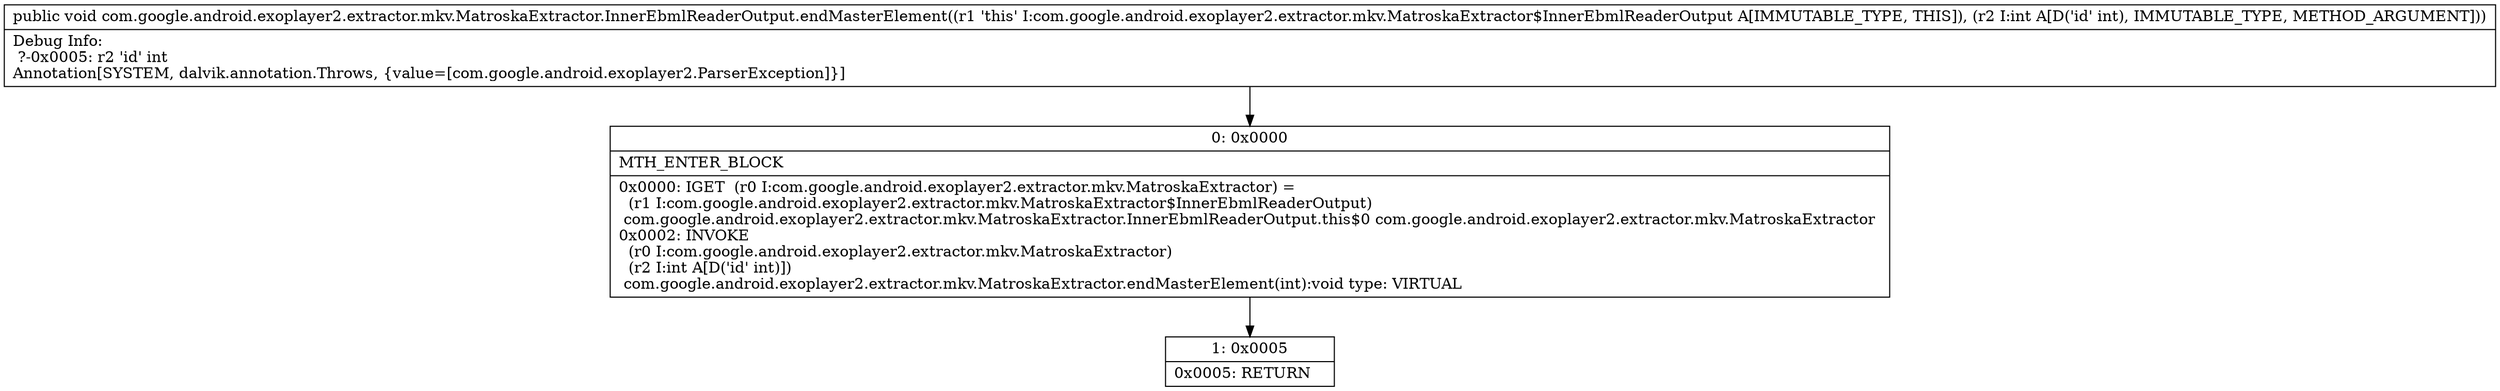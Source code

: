 digraph "CFG forcom.google.android.exoplayer2.extractor.mkv.MatroskaExtractor.InnerEbmlReaderOutput.endMasterElement(I)V" {
Node_0 [shape=record,label="{0\:\ 0x0000|MTH_ENTER_BLOCK\l|0x0000: IGET  (r0 I:com.google.android.exoplayer2.extractor.mkv.MatroskaExtractor) = \l  (r1 I:com.google.android.exoplayer2.extractor.mkv.MatroskaExtractor$InnerEbmlReaderOutput)\l com.google.android.exoplayer2.extractor.mkv.MatroskaExtractor.InnerEbmlReaderOutput.this$0 com.google.android.exoplayer2.extractor.mkv.MatroskaExtractor \l0x0002: INVOKE  \l  (r0 I:com.google.android.exoplayer2.extractor.mkv.MatroskaExtractor)\l  (r2 I:int A[D('id' int)])\l com.google.android.exoplayer2.extractor.mkv.MatroskaExtractor.endMasterElement(int):void type: VIRTUAL \l}"];
Node_1 [shape=record,label="{1\:\ 0x0005|0x0005: RETURN   \l}"];
MethodNode[shape=record,label="{public void com.google.android.exoplayer2.extractor.mkv.MatroskaExtractor.InnerEbmlReaderOutput.endMasterElement((r1 'this' I:com.google.android.exoplayer2.extractor.mkv.MatroskaExtractor$InnerEbmlReaderOutput A[IMMUTABLE_TYPE, THIS]), (r2 I:int A[D('id' int), IMMUTABLE_TYPE, METHOD_ARGUMENT]))  | Debug Info:\l  ?\-0x0005: r2 'id' int\lAnnotation[SYSTEM, dalvik.annotation.Throws, \{value=[com.google.android.exoplayer2.ParserException]\}]\l}"];
MethodNode -> Node_0;
Node_0 -> Node_1;
}

